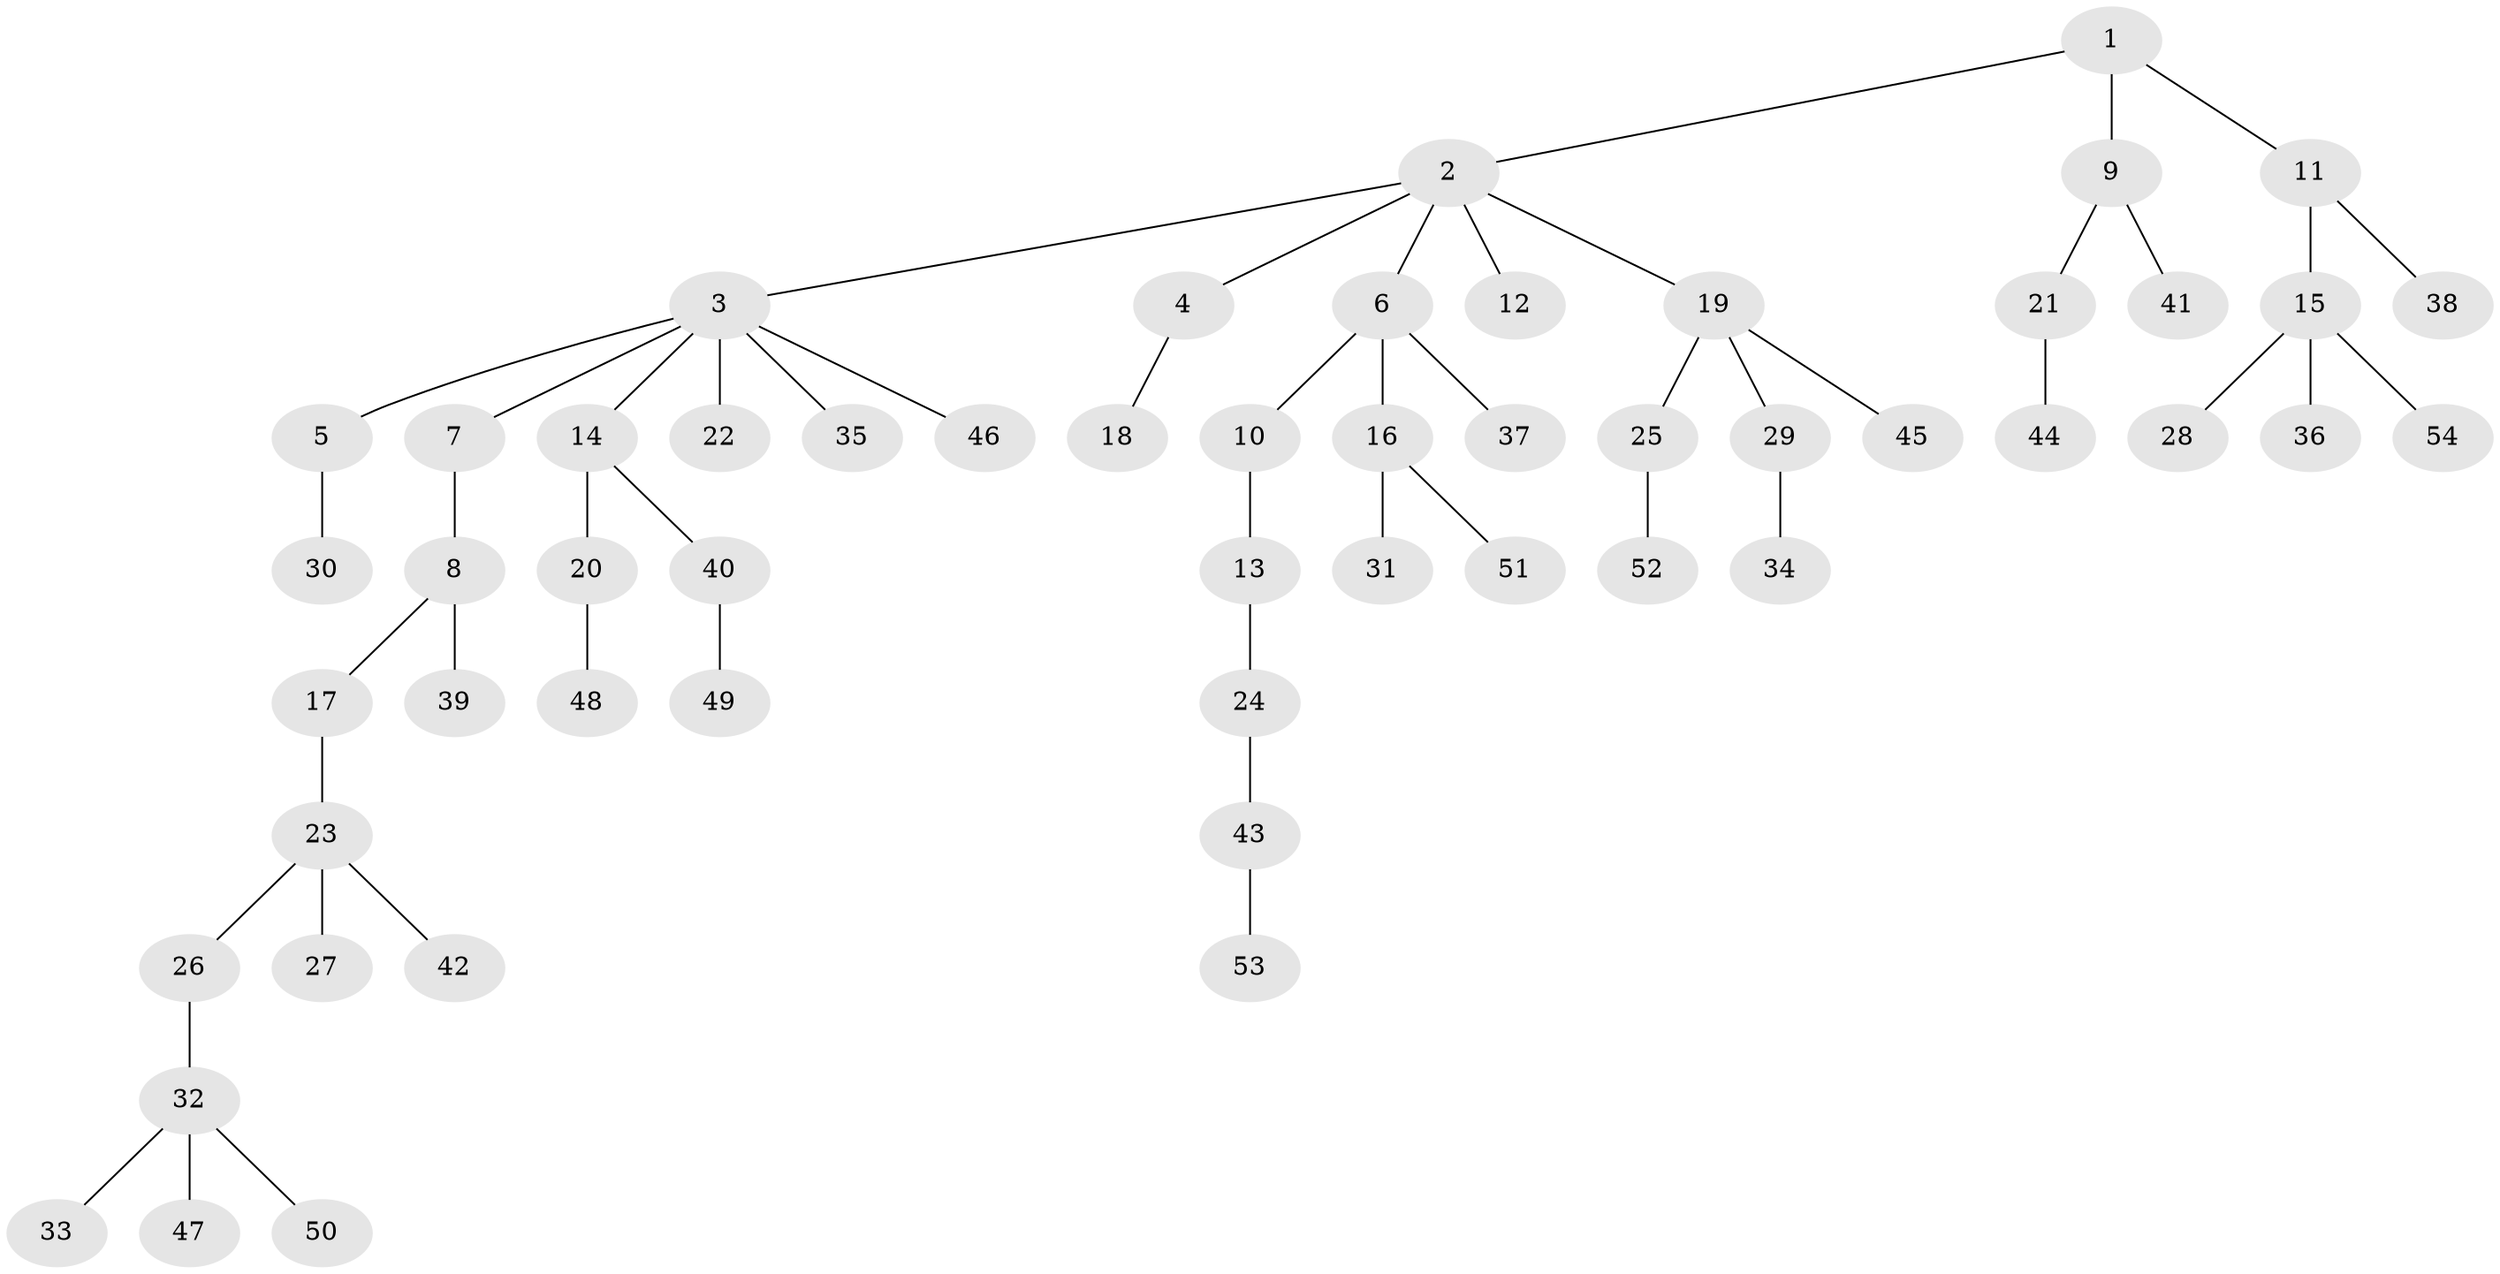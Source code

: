 // coarse degree distribution, {6: 0.0625, 5: 0.0625, 1: 0.6875, 2: 0.125, 4: 0.0625}
// Generated by graph-tools (version 1.1) at 2025/19/03/04/25 18:19:08]
// undirected, 54 vertices, 53 edges
graph export_dot {
graph [start="1"]
  node [color=gray90,style=filled];
  1;
  2;
  3;
  4;
  5;
  6;
  7;
  8;
  9;
  10;
  11;
  12;
  13;
  14;
  15;
  16;
  17;
  18;
  19;
  20;
  21;
  22;
  23;
  24;
  25;
  26;
  27;
  28;
  29;
  30;
  31;
  32;
  33;
  34;
  35;
  36;
  37;
  38;
  39;
  40;
  41;
  42;
  43;
  44;
  45;
  46;
  47;
  48;
  49;
  50;
  51;
  52;
  53;
  54;
  1 -- 2;
  1 -- 9;
  1 -- 11;
  2 -- 3;
  2 -- 4;
  2 -- 6;
  2 -- 12;
  2 -- 19;
  3 -- 5;
  3 -- 7;
  3 -- 14;
  3 -- 22;
  3 -- 35;
  3 -- 46;
  4 -- 18;
  5 -- 30;
  6 -- 10;
  6 -- 16;
  6 -- 37;
  7 -- 8;
  8 -- 17;
  8 -- 39;
  9 -- 21;
  9 -- 41;
  10 -- 13;
  11 -- 15;
  11 -- 38;
  13 -- 24;
  14 -- 20;
  14 -- 40;
  15 -- 28;
  15 -- 36;
  15 -- 54;
  16 -- 31;
  16 -- 51;
  17 -- 23;
  19 -- 25;
  19 -- 29;
  19 -- 45;
  20 -- 48;
  21 -- 44;
  23 -- 26;
  23 -- 27;
  23 -- 42;
  24 -- 43;
  25 -- 52;
  26 -- 32;
  29 -- 34;
  32 -- 33;
  32 -- 47;
  32 -- 50;
  40 -- 49;
  43 -- 53;
}
